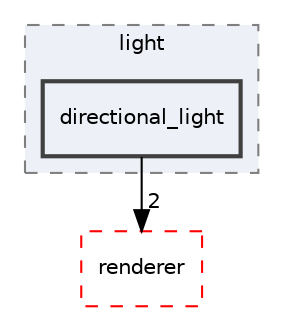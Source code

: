 digraph "C:/Users/jonas/Desktop/GraphicEngine/Src/scene/light/directional_light"
{
 // INTERACTIVE_SVG=YES
 // LATEX_PDF_SIZE
  bgcolor="transparent";
  edge [fontname="Helvetica",fontsize="10",labelfontname="Helvetica",labelfontsize="10"];
  node [fontname="Helvetica",fontsize="10",shape=record];
  compound=true
  subgraph clusterdir_304cee0d91ef55ef513181981b3dcb04 {
    graph [ bgcolor="#edf0f7", pencolor="grey50", style="filled,dashed,", label="light", fontname="Helvetica", fontsize="10", URL="dir_304cee0d91ef55ef513181981b3dcb04.html"]
  dir_07764d5c3cae026b07fa6e63e8ad29fc [shape=box, label="directional_light", style="filled,bold,", fillcolor="#edf0f7", color="grey25", URL="dir_07764d5c3cae026b07fa6e63e8ad29fc.html"];
  }
  dir_110bf15beb781d7cd423359a55b6cfac [shape=box, label="renderer", style="dashed,", fillcolor="#edf0f7", color="red", URL="dir_110bf15beb781d7cd423359a55b6cfac.html"];
  dir_07764d5c3cae026b07fa6e63e8ad29fc->dir_110bf15beb781d7cd423359a55b6cfac [headlabel="2", labeldistance=1.5 headhref="dir_000007_000012.html"];
}
